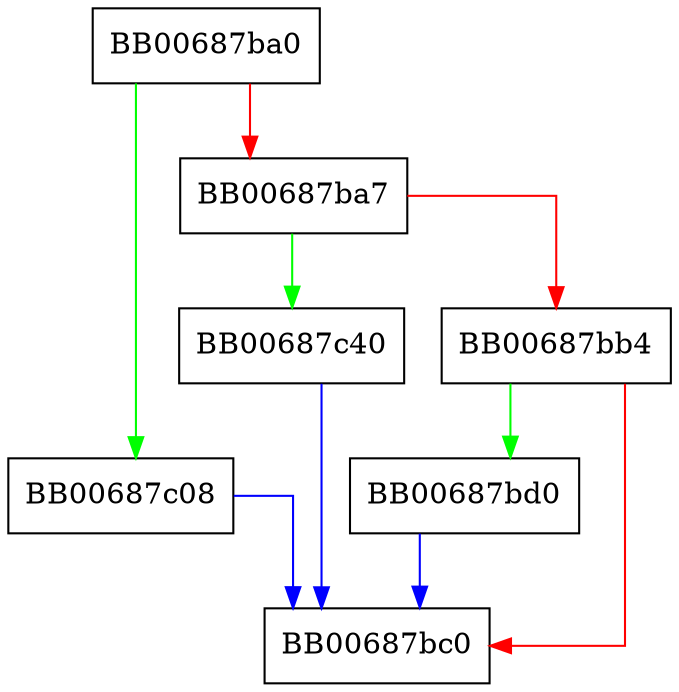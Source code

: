 digraph X509_PUBKEY_get {
  node [shape="box"];
  graph [splines=ortho];
  BB00687ba0 -> BB00687c08 [color="green"];
  BB00687ba0 -> BB00687ba7 [color="red"];
  BB00687ba7 -> BB00687c40 [color="green"];
  BB00687ba7 -> BB00687bb4 [color="red"];
  BB00687bb4 -> BB00687bd0 [color="green"];
  BB00687bb4 -> BB00687bc0 [color="red"];
  BB00687bd0 -> BB00687bc0 [color="blue"];
  BB00687c08 -> BB00687bc0 [color="blue"];
  BB00687c40 -> BB00687bc0 [color="blue"];
}